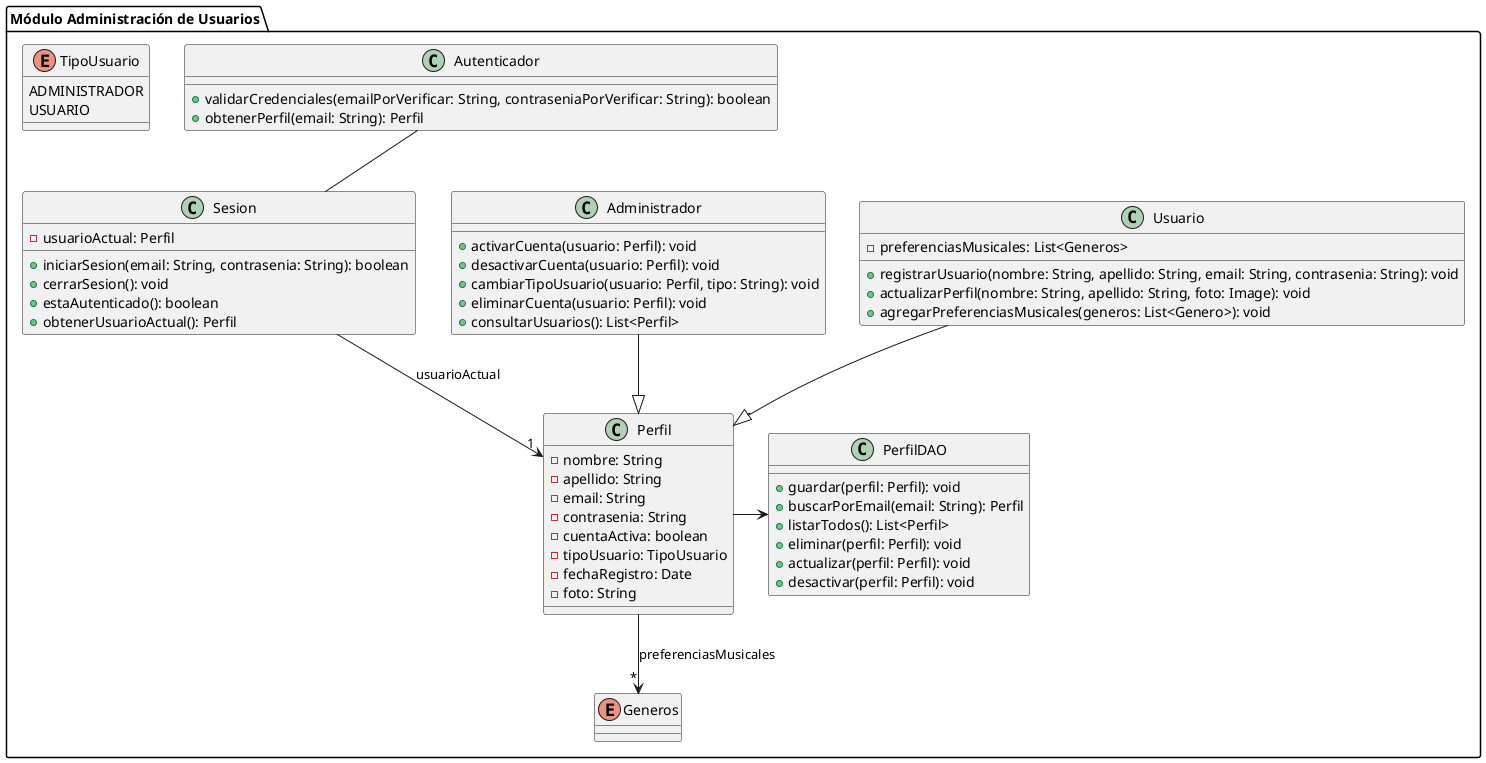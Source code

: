 @startuml

package "Módulo Administración de Usuarios" {

class Perfil {
- nombre: String
- apellido: String
- email: String
- contrasenia: String
- cuentaActiva: boolean
- tipoUsuario: TipoUsuario
- fechaRegistro: Date
- foto: String
}

class Usuario {
- preferenciasMusicales: List<Generos>
+ registrarUsuario(nombre: String, apellido: String, email: String, contrasenia: String): void
+ actualizarPerfil(nombre: String, apellido: String, foto: Image): void
+ agregarPreferenciasMusicales(generos: List<Genero>): void
}

class Administrador {
+ activarCuenta(usuario: Perfil): void
+ desactivarCuenta(usuario: Perfil): void
+ cambiarTipoUsuario(usuario: Perfil, tipo: String): void
+ eliminarCuenta(usuario: Perfil): void
+ consultarUsuarios(): List<Perfil>
}

class Autenticador {
+ validarCredenciales(emailPorVerificar: String, contraseniaPorVerificar: String): boolean
+ obtenerPerfil(email: String): Perfil
}

class Sesion {
- usuarioActual: Perfil
+ iniciarSesion(email: String, contrasenia: String): boolean
+ cerrarSesion(): void
+ estaAutenticado(): boolean
+ obtenerUsuarioActual(): Perfil
}

enum Generos {

}
enum TipoUsuario {
    ADMINISTRADOR
    USUARIO
}


class PerfilDAO {
+ guardar(perfil: Perfil): void
+ buscarPorEmail(email: String): Perfil
+ listarTodos(): List<Perfil>
+ eliminar(perfil: Perfil): void
+ actualizar(perfil: Perfil): void
+ desactivar(perfil: Perfil): void
}

Autenticador --  Sesion
Sesion --> "1" Perfil: usuarioActual
Perfil --> "*" Generos : preferenciasMusicales
Usuario --|> Perfil
Administrador --|> Perfil
Perfil -> PerfilDAO


}

@enduml